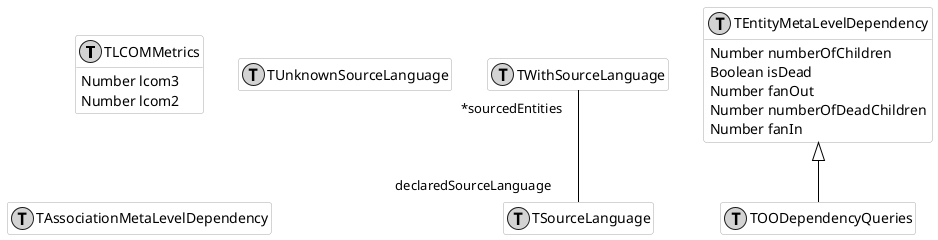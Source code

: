 @startumlhide empty membersskinparam class {  BackgroundColor white  ArrowColor black  BorderColor darkGray}class TLCOMMetrics << (T,lightGrey) >> {  Number lcom3  Number lcom2}class TSourceLanguage << (T,lightGrey) >> {}class TWithSourceLanguage << (T,lightGrey) >> {}class TUnknownSourceLanguage << (T,lightGrey) >> {}class TAssociationMetaLevelDependency << (T,lightGrey) >> {}class TOODependencyQueries << (T,lightGrey) >> {}class TEntityMetaLevelDependency << (T,lightGrey) >> {  Number numberOfChildren  Boolean isDead  Number fanOut  Number numberOfDeadChildren  Number fanIn}TEntityMetaLevelDependency <|-- TOODependencyQueriesTWithSourceLanguage " *sourcedEntities" -- "declaredSourceLanguage" TSourceLanguage@enduml